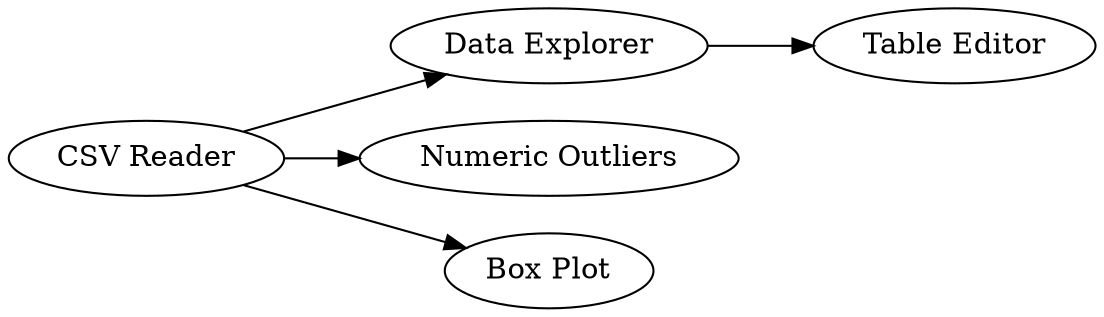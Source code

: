 digraph {
	2 -> 3
	1 -> 2
	1 -> 4
	1 -> 5
	5 [label="Box Plot"]
	1 [label="CSV Reader"]
	4 [label="Numeric Outliers"]
	3 [label="Table Editor"]
	2 [label="Data Explorer"]
	rankdir=LR
}
